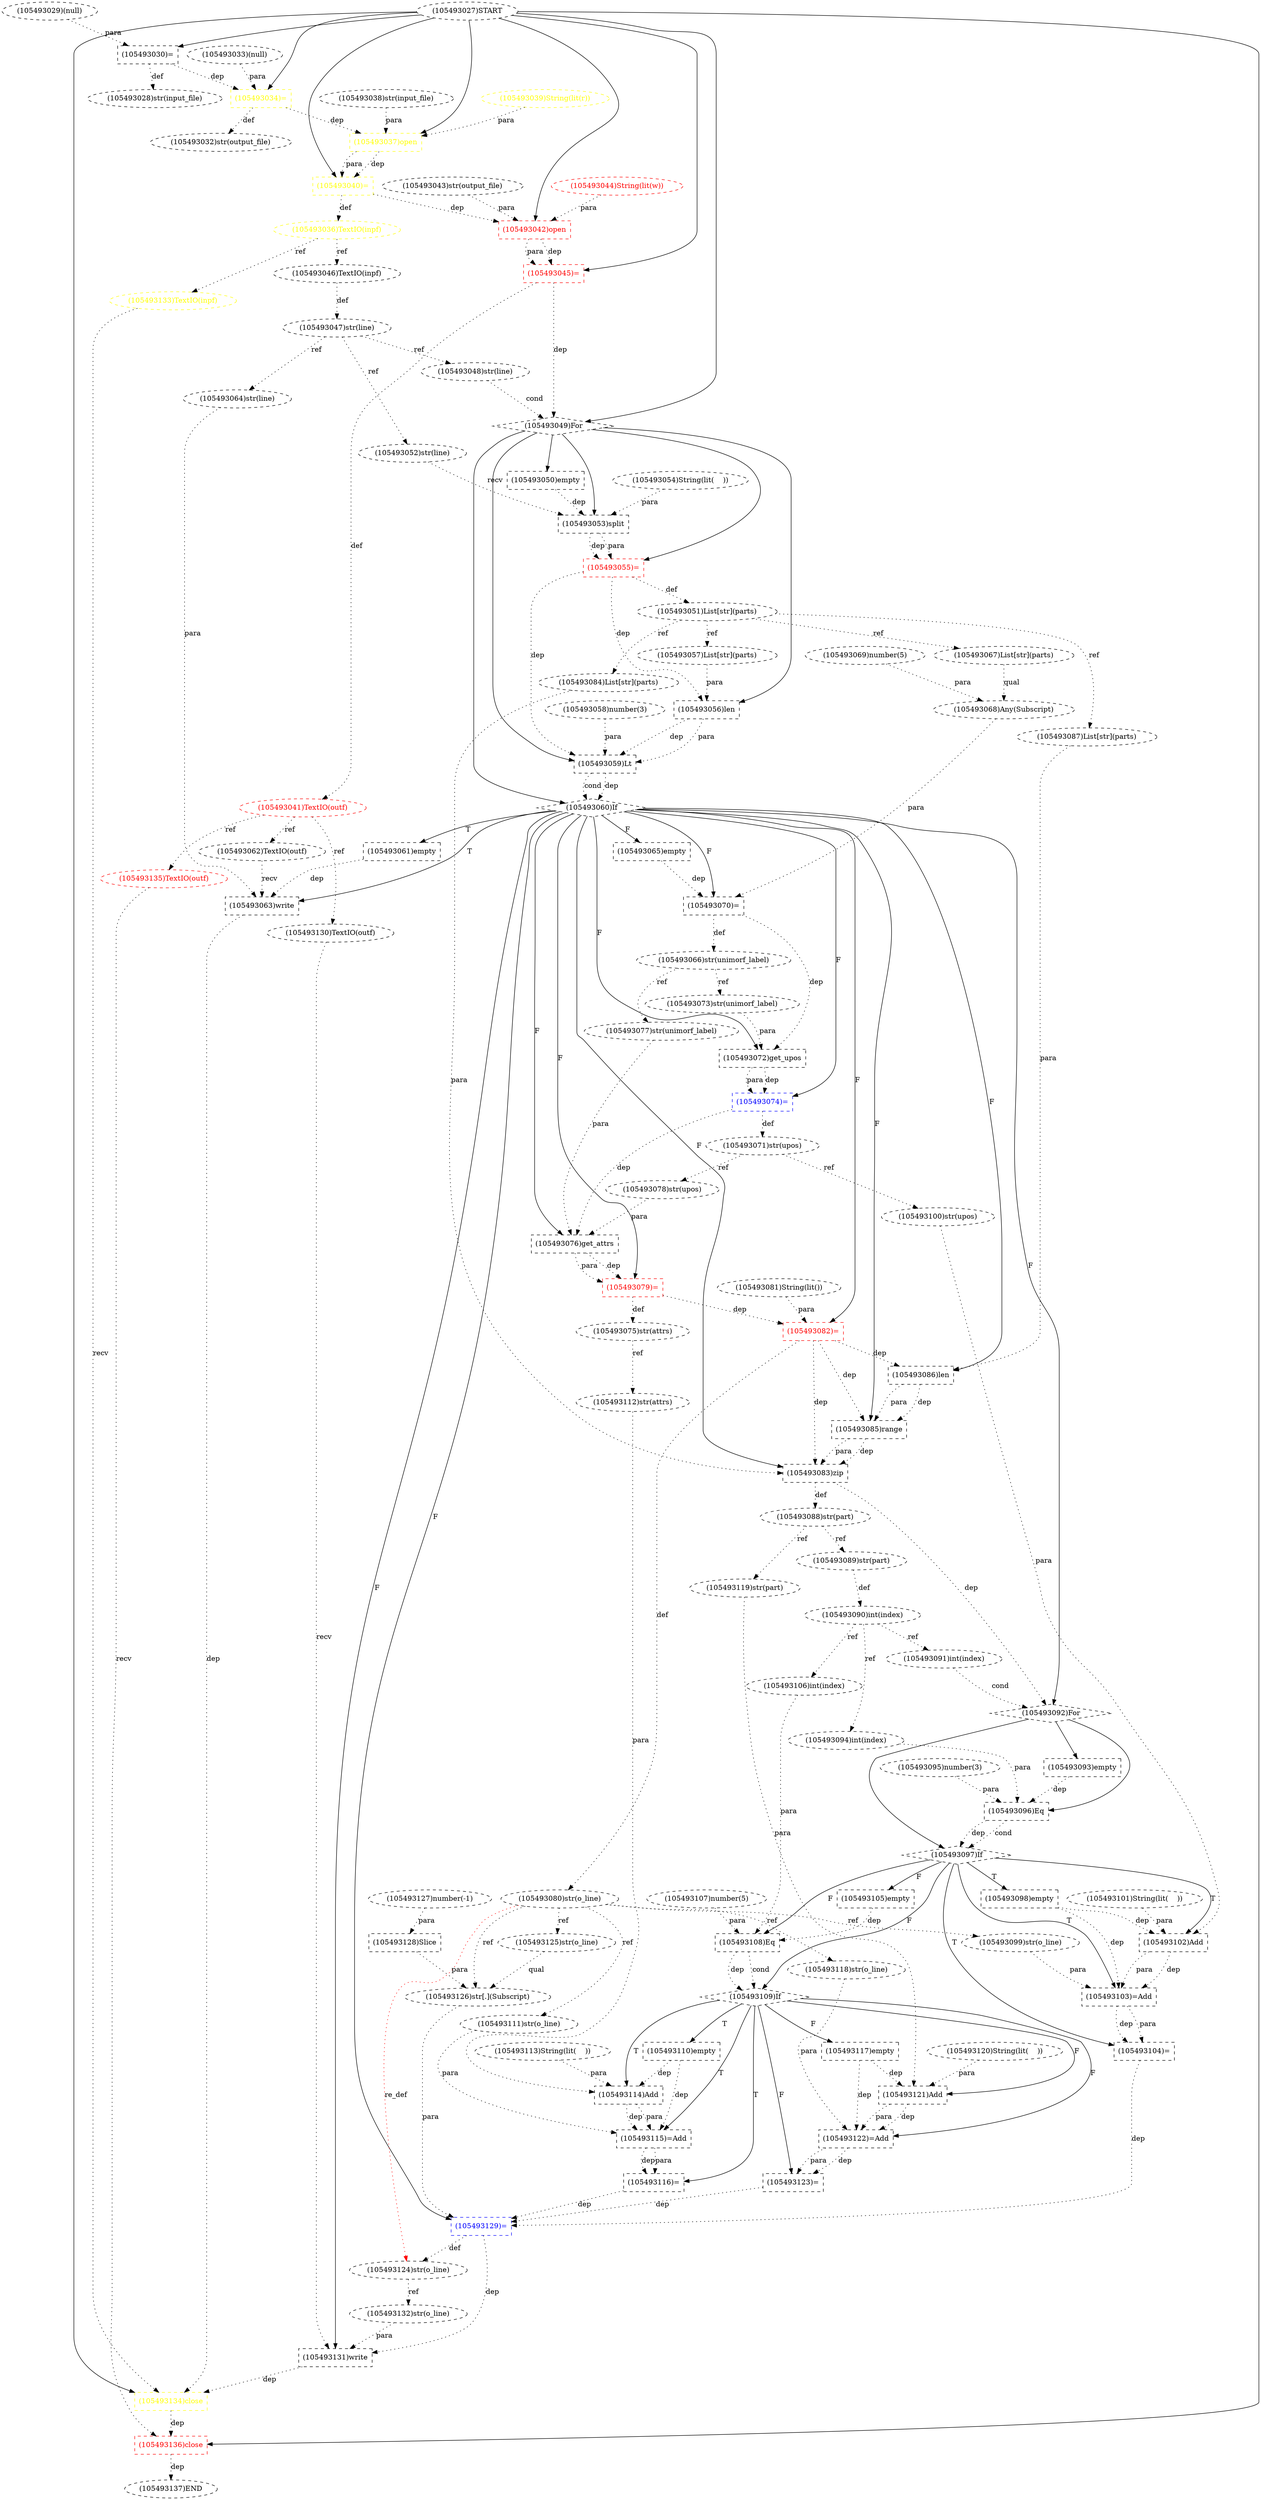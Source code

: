 digraph G {
1 [label="(105493029)(null)" shape=ellipse style=dashed]
2 [label="(105493129)=" shape=box style=dashed color=blue fontcolor=blue]
3 [label="(105493060)If" shape=diamond style=dashed]
4 [label="(105493121)Add" shape=box style=dashed]
5 [label="(105493106)int(index)" shape=ellipse style=dashed]
6 [label="(105493095)number(3)" shape=ellipse style=dashed]
7 [label="(105493055)=" shape=box style=dashed color=red fontcolor=red]
8 [label="(105493101)String(lit(	))" shape=ellipse style=dashed]
9 [label="(105493125)str(o_line)" shape=ellipse style=dashed]
10 [label="(105493058)number(3)" shape=ellipse style=dashed]
11 [label="(105493119)str(part)" shape=ellipse style=dashed]
12 [label="(105493137)END" style=dashed]
13 [label="(105493062)TextIO(outf)" shape=ellipse style=dashed]
14 [label="(105493085)range" shape=box style=dashed]
15 [label="(105493045)=" shape=box style=dashed color=red fontcolor=red]
16 [label="(105493070)=" shape=box style=dashed color=black fontcolor=black]
17 [label="(105493098)empty" shape=box style=dashed]
18 [label="(105493090)int(index)" shape=ellipse style=dashed]
19 [label="(105493049)For" shape=diamond style=dashed]
20 [label="(105493076)get_attrs" shape=box style=dashed]
21 [label="(105493135)TextIO(outf)" shape=ellipse style=dashed color=red fontcolor=red]
22 [label="(105493122)=Add" shape=box style=dashed]
23 [label="(105493092)For" shape=diamond style=dashed]
24 [label="(105493047)str(line)" shape=ellipse style=dashed]
25 [label="(105493102)Add" shape=box style=dashed]
26 [label="(105493041)TextIO(outf)" shape=ellipse style=dashed color=red fontcolor=red]
27 [label="(105493084)List[str](parts)" shape=ellipse style=dashed]
28 [label="(105493053)split" shape=box style=dashed]
29 [label="(105493120)String(lit(	))" shape=ellipse style=dashed]
30 [label="(105493086)len" shape=box style=dashed]
31 [label="(105493136)close" shape=box style=dashed color=red fontcolor=red]
32 [label="(105493034)=" shape=box style=dashed color=yellow fontcolor=yellow]
33 [label="(105493133)TextIO(inpf)" shape=ellipse style=dashed color=yellow fontcolor=yellow]
34 [label="(105493052)str(line)" shape=ellipse style=dashed]
35 [label="(105493075)str(attrs)" shape=ellipse style=dashed]
36 [label="(105493080)str(o_line)" shape=ellipse style=dashed]
37 [label="(105493073)str(unimorf_label)" shape=ellipse style=dashed]
38 [label="(105493072)get_upos" shape=box style=dashed]
39 [label="(105493107)number(5)" shape=ellipse style=dashed]
40 [label="(105493112)str(attrs)" shape=ellipse style=dashed]
41 [label="(105493113)String(lit(	))" shape=ellipse style=dashed]
42 [label="(105493132)str(o_line)" shape=ellipse style=dashed]
43 [label="(105493037)open" shape=box style=dashed color=yellow fontcolor=yellow]
44 [label="(105493078)str(upos)" shape=ellipse style=dashed]
45 [label="(105493050)empty" shape=box style=dashed]
46 [label="(105493117)empty" shape=box style=dashed]
47 [label="(105493042)open" shape=box style=dashed color=red fontcolor=red]
48 [label="(105493087)List[str](parts)" shape=ellipse style=dashed]
49 [label="(105493131)write" shape=box style=dashed]
50 [label="(105493046)TextIO(inpf)" shape=ellipse style=dashed]
51 [label="(105493109)If" shape=diamond style=dashed]
52 [label="(105493081)String(lit())" shape=ellipse style=dashed]
53 [label="(105493094)int(index)" shape=ellipse style=dashed]
54 [label="(105493089)str(part)" shape=ellipse style=dashed]
55 [label="(105493054)String(lit(	))" shape=ellipse style=dashed]
56 [label="(105493027)START" style=dashed]
57 [label="(105493130)TextIO(outf)" shape=ellipse style=dashed]
58 [label="(105493091)int(index)" shape=ellipse style=dashed]
59 [label="(105493074)=" shape=box style=dashed color=blue fontcolor=blue]
60 [label="(105493128)Slice" shape=box style=dashed]
61 [label="(105493079)=" shape=box style=dashed color=red fontcolor=red]
62 [label="(105493114)Add" shape=box style=dashed]
63 [label="(105493028)str(input_file)" shape=ellipse style=dashed]
64 [label="(105493093)empty" shape=box style=dashed]
65 [label="(105493134)close" shape=box style=dashed color=yellow fontcolor=yellow]
66 [label="(105493108)Eq" shape=box style=dashed]
67 [label="(105493044)String(lit(w))" shape=ellipse style=dashed color=red fontcolor=red]
68 [label="(105493123)=" shape=box style=dashed]
69 [label="(105493115)=Add" shape=box style=dashed]
70 [label="(105493118)str(o_line)" shape=ellipse style=dashed]
71 [label="(105493088)str(part)" shape=ellipse style=dashed]
72 [label="(105493111)str(o_line)" shape=ellipse style=dashed]
73 [label="(105493104)=" shape=box style=dashed]
74 [label="(105493082)=" shape=box style=dashed color=red fontcolor=red]
75 [label="(105493097)If" shape=diamond style=dashed]
76 [label="(105493048)str(line)" shape=ellipse style=dashed]
77 [label="(105493036)TextIO(inpf)" shape=ellipse style=dashed color=yellow fontcolor=yellow]
78 [label="(105493099)str(o_line)" shape=ellipse style=dashed]
79 [label="(105493071)str(upos)" shape=ellipse style=dashed]
80 [label="(105493126)str[.](Subscript)" shape=ellipse style=dashed]
81 [label="(105493043)str(output_file)" shape=ellipse style=dashed]
82 [label="(105493068)Any(Subscript)" shape=ellipse style=dashed]
83 [label="(105493067)List[str](parts)" shape=ellipse style=dashed]
84 [label="(105493051)List[str](parts)" shape=ellipse style=dashed]
85 [label="(105493065)empty" shape=box style=dashed]
86 [label="(105493032)str(output_file)" shape=ellipse style=dashed]
87 [label="(105493083)zip" shape=box style=dashed]
88 [label="(105493030)=" shape=box style=dashed color=black fontcolor=black]
89 [label="(105493064)str(line)" shape=ellipse style=dashed]
90 [label="(105493040)=" shape=box style=dashed color=yellow fontcolor=yellow]
91 [label="(105493103)=Add" shape=box style=dashed]
92 [label="(105493039)String(lit(r))" shape=ellipse style=dashed color=yellow fontcolor=yellow]
93 [label="(105493105)empty" shape=box style=dashed]
94 [label="(105493059)Lt" shape=box style=dashed]
95 [label="(105493069)number(5)" shape=ellipse style=dashed]
96 [label="(105493096)Eq" shape=box style=dashed]
97 [label="(105493124)str(o_line)" shape=ellipse style=dashed]
98 [label="(105493127)number(-1)" shape=ellipse style=dashed]
99 [label="(105493033)(null)" shape=ellipse style=dashed]
100 [label="(105493038)str(input_file)" shape=ellipse style=dashed]
101 [label="(105493066)str(unimorf_label)" shape=ellipse style=dashed]
102 [label="(105493110)empty" shape=box style=dashed]
103 [label="(105493077)str(unimorf_label)" shape=ellipse style=dashed]
104 [label="(105493100)str(upos)" shape=ellipse style=dashed]
105 [label="(105493061)empty" shape=box style=dashed]
106 [label="(105493116)=" shape=box style=dashed]
107 [label="(105493057)List[str](parts)" shape=ellipse style=dashed]
108 [label="(105493063)write" shape=box style=dashed]
109 [label="(105493056)len" shape=box style=dashed]
3 -> 2 [label="F"];
80 -> 2 [label="para" style=dotted];
68 -> 2 [label="dep" style=dotted];
106 -> 2 [label="dep" style=dotted];
73 -> 2 [label="dep" style=dotted];
19 -> 3 [label="" style=solid];
94 -> 3 [label="dep" style=dotted];
94 -> 3 [label="cond" style=dotted];
51 -> 4 [label="F"];
11 -> 4 [label="para" style=dotted];
29 -> 4 [label="para" style=dotted];
46 -> 4 [label="dep" style=dotted];
18 -> 5 [label="ref" style=dotted];
19 -> 7 [label="" style=solid];
28 -> 7 [label="dep" style=dotted];
28 -> 7 [label="para" style=dotted];
36 -> 9 [label="ref" style=dotted];
71 -> 11 [label="ref" style=dotted];
31 -> 12 [label="dep" style=dotted];
26 -> 13 [label="ref" style=dotted];
3 -> 14 [label="F"];
30 -> 14 [label="dep" style=dotted];
30 -> 14 [label="para" style=dotted];
74 -> 14 [label="dep" style=dotted];
56 -> 15 [label="" style=solid];
47 -> 15 [label="dep" style=dotted];
47 -> 15 [label="para" style=dotted];
3 -> 16 [label="F"];
82 -> 16 [label="para" style=dotted];
85 -> 16 [label="dep" style=dotted];
75 -> 17 [label="T"];
54 -> 18 [label="def" style=dotted];
56 -> 19 [label="" style=solid];
76 -> 19 [label="cond" style=dotted];
15 -> 19 [label="dep" style=dotted];
3 -> 20 [label="F"];
103 -> 20 [label="para" style=dotted];
44 -> 20 [label="para" style=dotted];
59 -> 20 [label="dep" style=dotted];
26 -> 21 [label="ref" style=dotted];
51 -> 22 [label="F"];
70 -> 22 [label="para" style=dotted];
4 -> 22 [label="dep" style=dotted];
4 -> 22 [label="para" style=dotted];
46 -> 22 [label="dep" style=dotted];
3 -> 23 [label="F"];
87 -> 23 [label="dep" style=dotted];
58 -> 23 [label="cond" style=dotted];
50 -> 24 [label="def" style=dotted];
75 -> 25 [label="T"];
104 -> 25 [label="para" style=dotted];
8 -> 25 [label="para" style=dotted];
17 -> 25 [label="dep" style=dotted];
15 -> 26 [label="def" style=dotted];
84 -> 27 [label="ref" style=dotted];
19 -> 28 [label="" style=solid];
34 -> 28 [label="recv" style=dotted];
55 -> 28 [label="para" style=dotted];
45 -> 28 [label="dep" style=dotted];
3 -> 30 [label="F"];
48 -> 30 [label="para" style=dotted];
74 -> 30 [label="dep" style=dotted];
56 -> 31 [label="" style=solid];
21 -> 31 [label="recv" style=dotted];
65 -> 31 [label="dep" style=dotted];
56 -> 32 [label="" style=solid];
99 -> 32 [label="para" style=dotted];
88 -> 32 [label="dep" style=dotted];
77 -> 33 [label="ref" style=dotted];
24 -> 34 [label="ref" style=dotted];
61 -> 35 [label="def" style=dotted];
74 -> 36 [label="def" style=dotted];
101 -> 37 [label="ref" style=dotted];
3 -> 38 [label="F"];
37 -> 38 [label="para" style=dotted];
16 -> 38 [label="dep" style=dotted];
35 -> 40 [label="ref" style=dotted];
97 -> 42 [label="ref" style=dotted];
56 -> 43 [label="" style=solid];
100 -> 43 [label="para" style=dotted];
92 -> 43 [label="para" style=dotted];
32 -> 43 [label="dep" style=dotted];
79 -> 44 [label="ref" style=dotted];
19 -> 45 [label="" style=solid];
51 -> 46 [label="F"];
56 -> 47 [label="" style=solid];
81 -> 47 [label="para" style=dotted];
67 -> 47 [label="para" style=dotted];
90 -> 47 [label="dep" style=dotted];
84 -> 48 [label="ref" style=dotted];
3 -> 49 [label="F"];
57 -> 49 [label="recv" style=dotted];
42 -> 49 [label="para" style=dotted];
2 -> 49 [label="dep" style=dotted];
77 -> 50 [label="ref" style=dotted];
75 -> 51 [label="F"];
66 -> 51 [label="dep" style=dotted];
66 -> 51 [label="cond" style=dotted];
18 -> 53 [label="ref" style=dotted];
71 -> 54 [label="ref" style=dotted];
26 -> 57 [label="ref" style=dotted];
18 -> 58 [label="ref" style=dotted];
3 -> 59 [label="F"];
38 -> 59 [label="dep" style=dotted];
38 -> 59 [label="para" style=dotted];
98 -> 60 [label="para" style=dotted];
3 -> 61 [label="F"];
20 -> 61 [label="dep" style=dotted];
20 -> 61 [label="para" style=dotted];
51 -> 62 [label="T"];
40 -> 62 [label="para" style=dotted];
41 -> 62 [label="para" style=dotted];
102 -> 62 [label="dep" style=dotted];
88 -> 63 [label="def" style=dotted];
23 -> 64 [label="" style=solid];
56 -> 65 [label="" style=solid];
33 -> 65 [label="recv" style=dotted];
49 -> 65 [label="dep" style=dotted];
108 -> 65 [label="dep" style=dotted];
75 -> 66 [label="F"];
5 -> 66 [label="para" style=dotted];
39 -> 66 [label="para" style=dotted];
93 -> 66 [label="dep" style=dotted];
51 -> 68 [label="F"];
22 -> 68 [label="dep" style=dotted];
22 -> 68 [label="para" style=dotted];
51 -> 69 [label="T"];
72 -> 69 [label="para" style=dotted];
62 -> 69 [label="dep" style=dotted];
62 -> 69 [label="para" style=dotted];
102 -> 69 [label="dep" style=dotted];
36 -> 70 [label="ref" style=dotted];
87 -> 71 [label="def" style=dotted];
36 -> 72 [label="ref" style=dotted];
75 -> 73 [label="T"];
91 -> 73 [label="dep" style=dotted];
91 -> 73 [label="para" style=dotted];
3 -> 74 [label="F"];
52 -> 74 [label="para" style=dotted];
61 -> 74 [label="dep" style=dotted];
23 -> 75 [label="" style=solid];
96 -> 75 [label="dep" style=dotted];
96 -> 75 [label="cond" style=dotted];
24 -> 76 [label="ref" style=dotted];
90 -> 77 [label="def" style=dotted];
36 -> 78 [label="ref" style=dotted];
59 -> 79 [label="def" style=dotted];
9 -> 80 [label="qual" style=dotted];
60 -> 80 [label="para" style=dotted];
36 -> 80 [label="ref" style=dotted];
83 -> 82 [label="qual" style=dotted];
95 -> 82 [label="para" style=dotted];
84 -> 83 [label="ref" style=dotted];
7 -> 84 [label="def" style=dotted];
3 -> 85 [label="F"];
32 -> 86 [label="def" style=dotted];
3 -> 87 [label="F"];
27 -> 87 [label="para" style=dotted];
14 -> 87 [label="dep" style=dotted];
14 -> 87 [label="para" style=dotted];
74 -> 87 [label="dep" style=dotted];
56 -> 88 [label="" style=solid];
1 -> 88 [label="para" style=dotted];
24 -> 89 [label="ref" style=dotted];
56 -> 90 [label="" style=solid];
43 -> 90 [label="dep" style=dotted];
43 -> 90 [label="para" style=dotted];
75 -> 91 [label="T"];
78 -> 91 [label="para" style=dotted];
25 -> 91 [label="dep" style=dotted];
25 -> 91 [label="para" style=dotted];
17 -> 91 [label="dep" style=dotted];
75 -> 93 [label="F"];
19 -> 94 [label="" style=solid];
109 -> 94 [label="dep" style=dotted];
109 -> 94 [label="para" style=dotted];
10 -> 94 [label="para" style=dotted];
7 -> 94 [label="dep" style=dotted];
23 -> 96 [label="" style=solid];
53 -> 96 [label="para" style=dotted];
6 -> 96 [label="para" style=dotted];
64 -> 96 [label="dep" style=dotted];
2 -> 97 [label="def" style=dotted];
36 -> 97 [label="re_def" style=dotted color=red];
16 -> 101 [label="def" style=dotted];
51 -> 102 [label="T"];
101 -> 103 [label="ref" style=dotted];
79 -> 104 [label="ref" style=dotted];
3 -> 105 [label="T"];
51 -> 106 [label="T"];
69 -> 106 [label="dep" style=dotted];
69 -> 106 [label="para" style=dotted];
84 -> 107 [label="ref" style=dotted];
3 -> 108 [label="T"];
13 -> 108 [label="recv" style=dotted];
89 -> 108 [label="para" style=dotted];
105 -> 108 [label="dep" style=dotted];
19 -> 109 [label="" style=solid];
107 -> 109 [label="para" style=dotted];
7 -> 109 [label="dep" style=dotted];
}